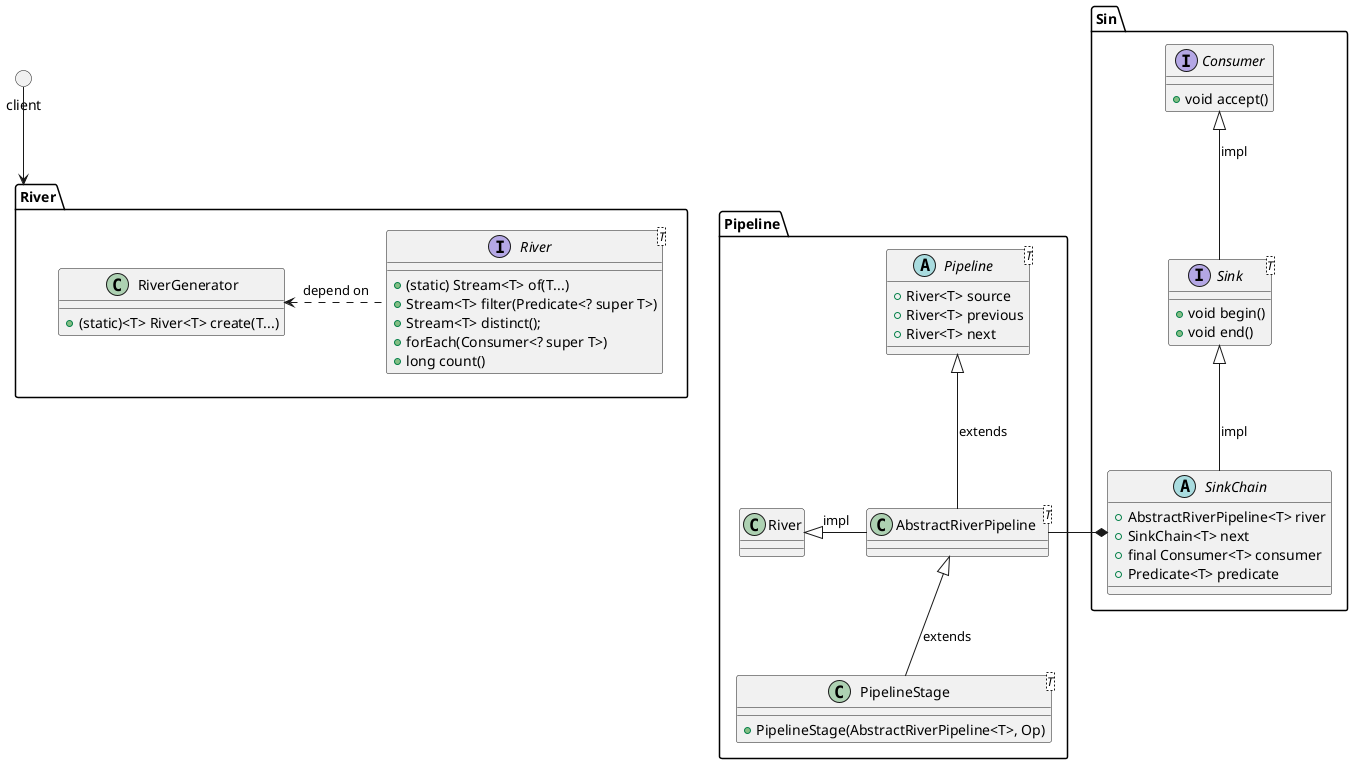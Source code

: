 @startuml

circle client{}
client --> River

package River{
    interface River<T>{
        + (static) Stream<T> of(T...)
        + Stream<T> filter(Predicate<? super T>)
        + Stream<T> distinct();
        + forEach(Consumer<? super T>)
        + long count()
    }

    class RiverGenerator{
        + (static)<T> River<T> create(T...)
    }
    River .left.> RiverGenerator : depend on
}


package Pipeline{
    abstract Pipeline<T>{
        + River<T> source
        + River<T> previous
        + River<T> next
    }

    class AbstractRiverPipeline<T>{}
    River <|-right- AbstractRiverPipeline : impl
    Pipeline <|-- AbstractRiverPipeline : extends

    class PipelineStage<T>{
        + PipelineStage(AbstractRiverPipeline<T>, Op)
    }
    AbstractRiverPipeline <|-down- PipelineStage : extends

}

package Sin{
    interface Consumer{
        + void accept()
    }
    interface Sink<T>{
        + void begin()
        + void end()
    }
    Consumer <|-- Sink : impl

    abstract SinkChain{
        + AbstractRiverPipeline<T> river
        + SinkChain<T> next
        + final Consumer<T> consumer
        + Predicate<T> predicate
    }
    Sink <|-- SinkChain : impl
    SinkChain *- AbstractRiverPipeline
}

@enduml